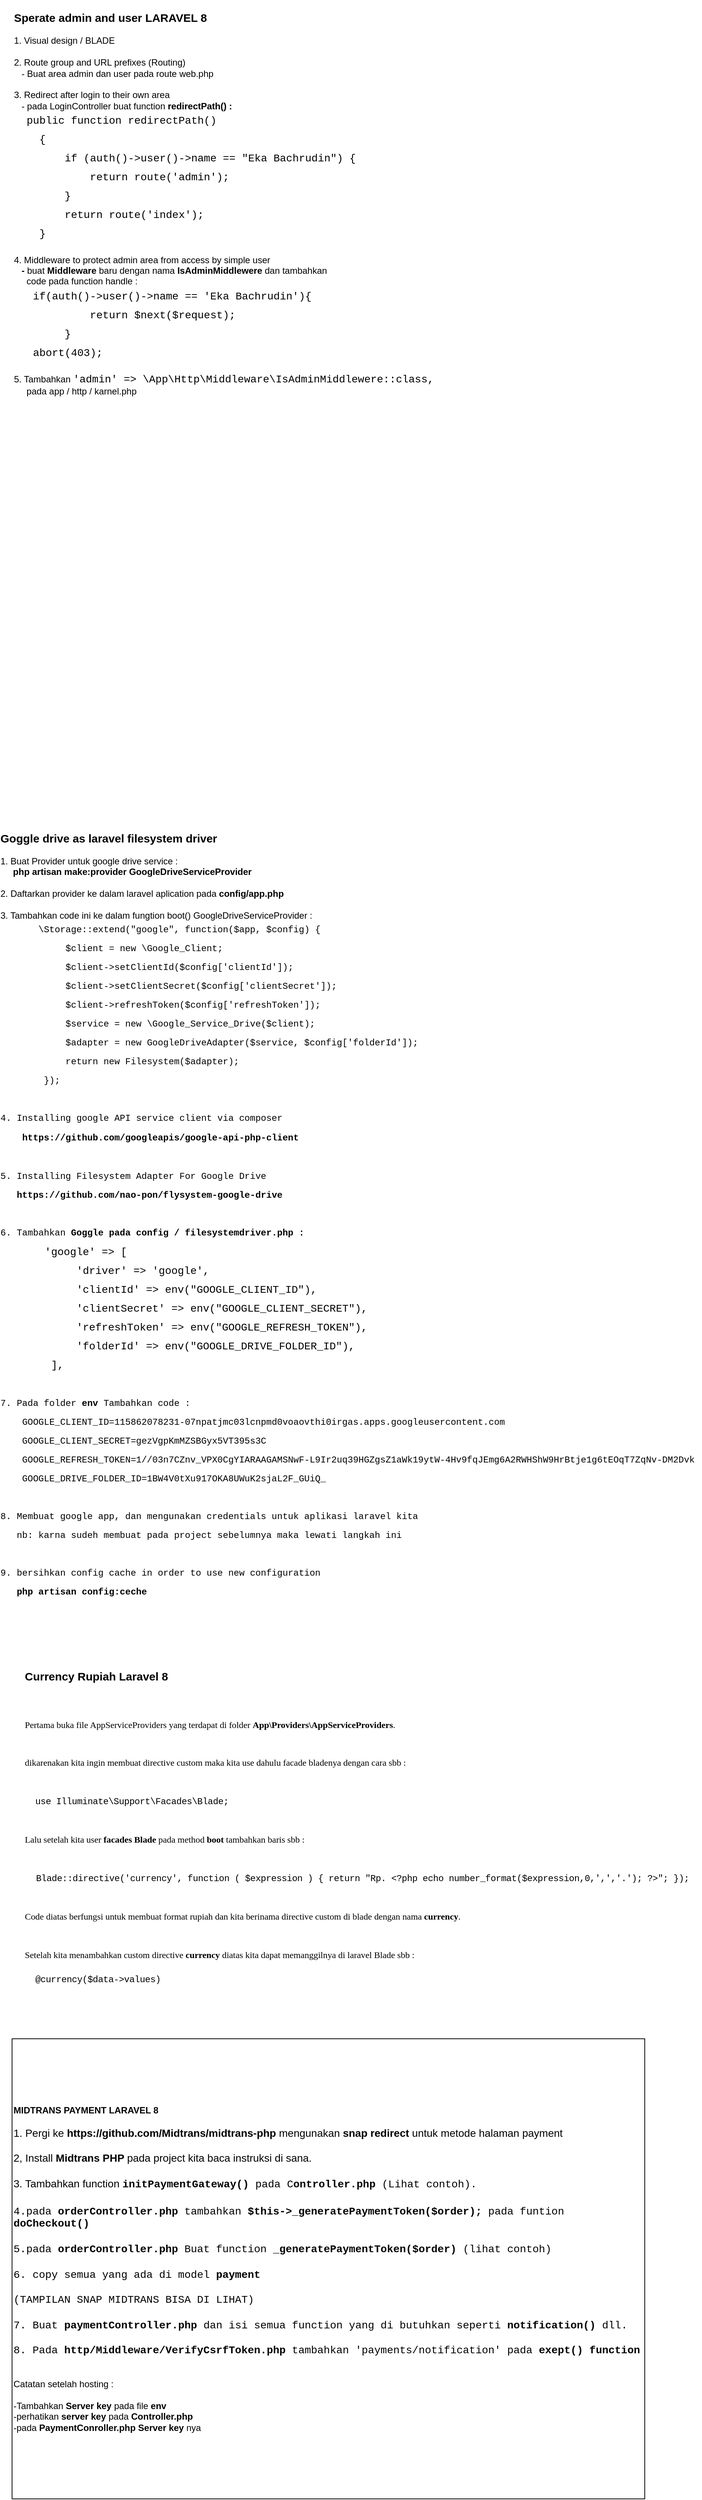 <mxfile version="14.4.3" type="device" pages="2"><diagram id="Lykjy9sl9Osb3eEBjFkk" name="Catatan"><mxGraphModel dx="1086" dy="-474" grid="1" gridSize="10" guides="1" tooltips="1" connect="1" arrows="1" fold="1" page="1" pageScale="1" pageWidth="850" pageHeight="1100" math="0" shadow="0"><root><mxCell id="uaWvoZvPPY_ieBpNA4rk-0"/><mxCell id="uaWvoZvPPY_ieBpNA4rk-1" parent="uaWvoZvPPY_ieBpNA4rk-0"/><mxCell id="uaWvoZvPPY_ieBpNA4rk-2" value="&lt;div style=&quot;text-align: left&quot;&gt;&lt;span&gt;&lt;br&gt;&lt;/span&gt;&lt;/div&gt;&lt;div style=&quot;text-align: left&quot;&gt;&lt;b style=&quot;text-align: center&quot;&gt;&lt;font style=&quot;font-size: 15px&quot;&gt;Sperate admin and user LARAVEL 8&lt;/font&gt;&lt;/b&gt;&lt;span&gt;&lt;br&gt;&lt;/span&gt;&lt;/div&gt;&lt;div style=&quot;text-align: left&quot;&gt;&lt;br&gt;&lt;/div&gt;&lt;div style=&quot;text-align: left&quot;&gt;&lt;span&gt;1. Visual design / BLADE&lt;/span&gt;&lt;/div&gt;&lt;div style=&quot;text-align: left&quot;&gt;&lt;span&gt;&lt;br&gt;&lt;/span&gt;&lt;/div&gt;&lt;div style=&quot;text-align: left&quot;&gt;&lt;span&gt;2. Route group and URL prefixes (Routing)&lt;/span&gt;&lt;/div&gt;&lt;div style=&quot;text-align: left&quot;&gt;&lt;span&gt;&amp;nbsp; &amp;nbsp;- Buat area admin dan user pada route web.php&lt;/span&gt;&lt;/div&gt;&lt;div style=&quot;text-align: left&quot;&gt;&lt;span&gt;&lt;br&gt;&lt;/span&gt;&lt;/div&gt;&lt;div style=&quot;text-align: left&quot;&gt;&lt;span&gt;3. Redirect after login to their own area&lt;/span&gt;&lt;/div&gt;&lt;div style=&quot;text-align: left&quot;&gt;&amp;nbsp; &amp;nbsp;- pada LoginController buat function &lt;b&gt;redirectPath() :&lt;/b&gt;&lt;/div&gt;&lt;div style=&quot;text-align: left&quot;&gt;&lt;div style=&quot;font-family: &amp;#34;consolas&amp;#34; , &amp;#34;courier new&amp;#34; , monospace ; font-size: 14px ; line-height: 25px&quot;&gt;&lt;div&gt;&lt;span&gt;&amp;nbsp; public&lt;/span&gt;&amp;nbsp;&lt;span&gt;function&lt;/span&gt;&amp;nbsp;&lt;span&gt;redirectPath&lt;/span&gt;()&lt;/div&gt;&lt;div&gt;&amp;nbsp;&amp;nbsp;&amp;nbsp;&amp;nbsp;{&lt;/div&gt;&lt;div&gt;&amp;nbsp;&amp;nbsp;&amp;nbsp;&amp;nbsp;&amp;nbsp;&amp;nbsp;&amp;nbsp;&amp;nbsp;&lt;span&gt;if&lt;/span&gt;&amp;nbsp;(&lt;span&gt;auth&lt;/span&gt;()-&amp;gt;&lt;span&gt;user&lt;/span&gt;()-&amp;gt;&lt;span&gt;name&lt;/span&gt;&amp;nbsp;&lt;span&gt;==&lt;/span&gt;&amp;nbsp;&lt;span&gt;&quot;Eka&amp;nbsp;Bachrudin&quot;&lt;/span&gt;)&amp;nbsp;{&lt;/div&gt;&lt;div&gt;&amp;nbsp;&amp;nbsp;&amp;nbsp;&amp;nbsp;&amp;nbsp;&amp;nbsp;&amp;nbsp;&amp;nbsp;&amp;nbsp;&amp;nbsp;&amp;nbsp;&amp;nbsp;&lt;span&gt;return&lt;/span&gt;&amp;nbsp;&lt;span&gt;route&lt;/span&gt;(&lt;span&gt;'admin'&lt;/span&gt;);&lt;/div&gt;&lt;div&gt;&amp;nbsp;&amp;nbsp;&amp;nbsp;&amp;nbsp;&amp;nbsp;&amp;nbsp;&amp;nbsp;&amp;nbsp;}&lt;/div&gt;&lt;div&gt;&amp;nbsp;&amp;nbsp;&amp;nbsp;&amp;nbsp;&amp;nbsp;&amp;nbsp;&amp;nbsp;&amp;nbsp;&lt;span&gt;return&lt;/span&gt;&amp;nbsp;&lt;span&gt;route&lt;/span&gt;(&lt;span&gt;'index'&lt;/span&gt;);&lt;/div&gt;&lt;div&gt;&amp;nbsp;&amp;nbsp;&amp;nbsp;&amp;nbsp;}&lt;/div&gt;&lt;/div&gt;&lt;/div&gt;&lt;div style=&quot;text-align: left&quot;&gt;&lt;span&gt;&amp;nbsp; &amp;nbsp; &amp;nbsp;&lt;/span&gt;&lt;/div&gt;&lt;div style=&quot;text-align: left&quot;&gt;&lt;span&gt;4. Middleware to protect admin area from access by simple user&lt;/span&gt;&lt;/div&gt;&lt;div style=&quot;text-align: left&quot;&gt;&lt;span&gt;&amp;nbsp; &amp;nbsp;&lt;/span&gt;&lt;b&gt;-&amp;nbsp;&lt;/b&gt;&lt;span&gt;buat&lt;/span&gt;&lt;span&gt;&amp;nbsp;&lt;/span&gt;&lt;b&gt;Middleware&amp;nbsp;&lt;/b&gt;&lt;span&gt;baru dengan nama&lt;/span&gt;&lt;span&gt;&amp;nbsp;&lt;/span&gt;&lt;b&gt;IsAdminMiddlewere&amp;nbsp;&lt;/b&gt;&lt;span&gt;dan tambahkan&amp;nbsp;&lt;/span&gt;&lt;/div&gt;&lt;div style=&quot;text-align: left&quot;&gt;&amp;nbsp; &amp;nbsp; &amp;nbsp;code pada function handle :&amp;nbsp;&lt;/div&gt;&lt;div style=&quot;text-align: left&quot;&gt;&lt;div style=&quot;font-family: &amp;#34;consolas&amp;#34; , &amp;#34;courier new&amp;#34; , monospace ; font-size: 14px ; line-height: 25px&quot;&gt;&lt;div&gt;&lt;span&gt;&amp;nbsp; &amp;nbsp;if&lt;/span&gt;(&lt;span&gt;auth&lt;/span&gt;()-&amp;gt;&lt;span&gt;user&lt;/span&gt;()-&amp;gt;&lt;span&gt;name&lt;/span&gt;&amp;nbsp;&lt;span&gt;==&lt;/span&gt;&amp;nbsp;&lt;span&gt;'Eka&amp;nbsp;Bachrudin'&lt;/span&gt;){&lt;/div&gt;&lt;div&gt;&amp;nbsp;&amp;nbsp;&amp;nbsp;&amp;nbsp;&amp;nbsp;&amp;nbsp;&amp;nbsp;&amp;nbsp;&amp;nbsp;&amp;nbsp;&amp;nbsp;&amp;nbsp;&lt;span&gt;return&lt;/span&gt;&amp;nbsp;$&lt;span&gt;next&lt;/span&gt;(&lt;span&gt;$request&lt;/span&gt;);&lt;/div&gt;&lt;div&gt;&amp;nbsp;&amp;nbsp;&amp;nbsp;&amp;nbsp;&amp;nbsp;&amp;nbsp;&amp;nbsp;&amp;nbsp;}&lt;/div&gt;&lt;div&gt;&amp;nbsp;&amp;nbsp;&amp;nbsp;&lt;span&gt;abort&lt;/span&gt;(&lt;span&gt;403&lt;/span&gt;);&lt;/div&gt;&lt;/div&gt;&lt;/div&gt;&lt;div style=&quot;text-align: left&quot;&gt;&lt;br&gt;&lt;/div&gt;&lt;div style=&quot;text-align: left&quot;&gt;5. Tambahkan&amp;nbsp;&lt;span style=&quot;font-family: &amp;#34;consolas&amp;#34; , &amp;#34;courier new&amp;#34; , monospace ; font-size: 14px ; text-align: center&quot;&gt;'admin'&lt;/span&gt;&lt;span style=&quot;font-family: &amp;#34;consolas&amp;#34; , &amp;#34;courier new&amp;#34; , monospace ; font-size: 14px ; text-align: center&quot;&gt;&amp;nbsp;=&amp;gt;&amp;nbsp;&lt;/span&gt;&lt;span style=&quot;font-family: &amp;#34;consolas&amp;#34; , &amp;#34;courier new&amp;#34; , monospace ; font-size: 14px ; text-align: center&quot;&gt;\App\Http\Middleware\IsAdminMiddlewere&lt;/span&gt;&lt;span style=&quot;font-family: &amp;#34;consolas&amp;#34; , &amp;#34;courier new&amp;#34; , monospace ; font-size: 14px ; text-align: center&quot;&gt;::&lt;/span&gt;&lt;span style=&quot;font-family: &amp;#34;consolas&amp;#34; , &amp;#34;courier new&amp;#34; , monospace ; font-size: 14px ; text-align: center&quot;&gt;class&lt;/span&gt;&lt;span style=&quot;font-family: &amp;#34;consolas&amp;#34; , &amp;#34;courier new&amp;#34; , monospace ; font-size: 14px ; text-align: center&quot;&gt;,&amp;nbsp;&lt;/span&gt;&lt;/div&gt;&lt;div style=&quot;text-align: left&quot;&gt;&lt;span&gt;&amp;nbsp; &amp;nbsp; &amp;nbsp;pada app / http / karnel.php&amp;nbsp;&lt;/span&gt;&lt;/div&gt;" style="text;html=1;align=center;verticalAlign=middle;resizable=0;points=[];autosize=1;" vertex="1" parent="uaWvoZvPPY_ieBpNA4rk-1"><mxGeometry x="20" y="1110" width="540" height="520" as="geometry"/></mxCell><mxCell id="uaWvoZvPPY_ieBpNA4rk-3" value="&lt;div style=&quot;text-align: left&quot;&gt;&lt;b&gt;&lt;font style=&quot;font-size: 15px&quot;&gt;Goggle drive as laravel filesystem driver&lt;/font&gt;&lt;/b&gt;&lt;/div&gt;&lt;br&gt;&lt;div style=&quot;text-align: left&quot;&gt;1. Buat Provider untuk google drive service :&amp;nbsp;&lt;/div&gt;&lt;div style=&quot;text-align: left&quot;&gt;&amp;nbsp; &amp;nbsp; &amp;nbsp;&lt;b&gt;php artisan make:provider GoogleDriveServiceProvider&lt;/b&gt;&lt;/div&gt;&lt;div style=&quot;text-align: left&quot;&gt;&lt;br&gt;&lt;/div&gt;&lt;div style=&quot;text-align: left&quot;&gt;2. Daftarkan provider ke dalam laravel aplication pada &lt;b&gt;config/app.php&lt;/b&gt;&lt;/div&gt;&lt;div style=&quot;text-align: left&quot;&gt;&lt;b&gt;&lt;br&gt;&lt;/b&gt;&lt;/div&gt;&lt;div style=&quot;text-align: left&quot;&gt;3. Tambahkan code ini ke dalam fungtion boot() GoogleDriveServiceProvider :&amp;nbsp;&lt;/div&gt;&lt;div style=&quot;text-align: left&quot;&gt;&lt;div style=&quot;line-height: 25px&quot;&gt;&lt;div style=&quot;font-family: &amp;#34;consolas&amp;#34; , &amp;#34;courier new&amp;#34; , monospace&quot;&gt;&lt;span&gt;&amp;nbsp; &amp;nbsp; &amp;nbsp; &amp;nbsp;\Storage&lt;/span&gt;::&lt;span&gt;extend&lt;/span&gt;(&lt;span&gt;&quot;google&quot;&lt;/span&gt;,&amp;nbsp;&lt;span&gt;function&lt;/span&gt;(&lt;span&gt;$app&lt;/span&gt;,&lt;span&gt;&amp;nbsp;$config&lt;/span&gt;)&amp;nbsp;{&lt;/div&gt;&lt;div style=&quot;font-family: &amp;#34;consolas&amp;#34; , &amp;#34;courier new&amp;#34; , monospace&quot;&gt;&amp;nbsp;&amp;nbsp;&amp;nbsp;&amp;nbsp;&amp;nbsp;&amp;nbsp;&amp;nbsp;&amp;nbsp;&amp;nbsp;&amp;nbsp;&amp;nbsp;&amp;nbsp;&lt;span&gt;$client&lt;/span&gt;&amp;nbsp;&lt;span&gt;=&lt;/span&gt;&amp;nbsp;&lt;span&gt;new&lt;/span&gt;&amp;nbsp;&lt;span&gt;\Google_Client&lt;/span&gt;;&lt;/div&gt;&lt;div style=&quot;font-family: &amp;#34;consolas&amp;#34; , &amp;#34;courier new&amp;#34; , monospace&quot;&gt;&amp;nbsp;&amp;nbsp;&amp;nbsp;&amp;nbsp;&amp;nbsp;&amp;nbsp;&amp;nbsp;&amp;nbsp;&amp;nbsp;&amp;nbsp;&amp;nbsp;&amp;nbsp;&lt;span&gt;$client&lt;/span&gt;-&amp;gt;&lt;span&gt;setClientId&lt;/span&gt;(&lt;span&gt;$config&lt;/span&gt;[&lt;span&gt;'clientId'&lt;/span&gt;]);&lt;/div&gt;&lt;div style=&quot;font-family: &amp;#34;consolas&amp;#34; , &amp;#34;courier new&amp;#34; , monospace&quot;&gt;&amp;nbsp;&amp;nbsp;&amp;nbsp;&amp;nbsp;&amp;nbsp;&amp;nbsp;&amp;nbsp;&amp;nbsp;&amp;nbsp;&amp;nbsp;&amp;nbsp;&amp;nbsp;&lt;span&gt;$client&lt;/span&gt;-&amp;gt;&lt;span&gt;setClientSecret&lt;/span&gt;(&lt;span&gt;$config&lt;/span&gt;[&lt;span&gt;'clientSecret'&lt;/span&gt;]);&lt;/div&gt;&lt;div style=&quot;font-family: &amp;#34;consolas&amp;#34; , &amp;#34;courier new&amp;#34; , monospace&quot;&gt;&amp;nbsp;&amp;nbsp;&amp;nbsp;&amp;nbsp;&amp;nbsp;&amp;nbsp;&amp;nbsp;&amp;nbsp;&amp;nbsp;&amp;nbsp;&amp;nbsp;&amp;nbsp;&lt;span&gt;$client&lt;/span&gt;-&amp;gt;&lt;span&gt;refreshToken&lt;/span&gt;(&lt;span&gt;$config&lt;/span&gt;[&lt;span&gt;'refreshToken'&lt;/span&gt;]);&lt;/div&gt;&lt;div style=&quot;font-family: &amp;#34;consolas&amp;#34; , &amp;#34;courier new&amp;#34; , monospace&quot;&gt;&amp;nbsp;&amp;nbsp;&amp;nbsp;&amp;nbsp;&amp;nbsp;&amp;nbsp;&amp;nbsp;&amp;nbsp;&amp;nbsp;&amp;nbsp;&amp;nbsp;&amp;nbsp;&lt;span&gt;$service&lt;/span&gt;&amp;nbsp;&lt;span&gt;=&lt;/span&gt;&amp;nbsp;&lt;span&gt;new&lt;/span&gt;&amp;nbsp;&lt;span&gt;\Google_Service_Drive&lt;/span&gt;(&lt;span&gt;$client&lt;/span&gt;);&lt;/div&gt;&lt;div style=&quot;font-family: &amp;#34;consolas&amp;#34; , &amp;#34;courier new&amp;#34; , monospace&quot;&gt;&amp;nbsp;&amp;nbsp;&amp;nbsp;&amp;nbsp;&amp;nbsp;&amp;nbsp;&amp;nbsp;&amp;nbsp;&amp;nbsp;&amp;nbsp;&amp;nbsp;&amp;nbsp;&lt;span&gt;$adapter&lt;/span&gt;&amp;nbsp;&lt;span&gt;=&lt;/span&gt;&amp;nbsp;&lt;span&gt;new&lt;/span&gt;&amp;nbsp;&lt;span&gt;GoogleDriveAdapter&lt;/span&gt;(&lt;span&gt;$service&lt;/span&gt;,&amp;nbsp;&lt;span&gt;$config&lt;/span&gt;[&lt;span&gt;'folderId'&lt;/span&gt;]);&lt;/div&gt;&lt;div style=&quot;font-family: &amp;#34;consolas&amp;#34; , &amp;#34;courier new&amp;#34; , monospace&quot;&gt;&amp;nbsp;&amp;nbsp;&amp;nbsp;&amp;nbsp;&amp;nbsp;&amp;nbsp;&amp;nbsp;&amp;nbsp;&amp;nbsp;&amp;nbsp;&amp;nbsp;&amp;nbsp;&lt;span&gt;return&lt;/span&gt;&amp;nbsp;&lt;span&gt;new&lt;/span&gt;&amp;nbsp;&lt;span&gt;Filesystem&lt;/span&gt;(&lt;span&gt;$adapter&lt;/span&gt;);&lt;/div&gt;&lt;div style=&quot;font-family: &amp;#34;consolas&amp;#34; , &amp;#34;courier new&amp;#34; , monospace&quot;&gt;&amp;nbsp;&amp;nbsp;&amp;nbsp;&amp;nbsp;&amp;nbsp;&amp;nbsp;&amp;nbsp;&amp;nbsp;});&lt;/div&gt;&lt;div style=&quot;font-family: &amp;#34;consolas&amp;#34; , &amp;#34;courier new&amp;#34; , monospace&quot;&gt;&lt;br&gt;&lt;/div&gt;&lt;div style=&quot;font-family: &amp;#34;consolas&amp;#34; , &amp;#34;courier new&amp;#34; , monospace&quot;&gt;4. Installing google API service client via composer&lt;/div&gt;&lt;div&gt;&lt;font face=&quot;consolas, courier new, monospace&quot;&gt;&amp;nbsp; &amp;nbsp;&amp;nbsp;&lt;/font&gt;&lt;span&gt;&lt;font face=&quot;consolas, courier new, monospace&quot;&gt;&lt;b&gt;https://github.com/googleapis/google-api-php-client&lt;/b&gt;&lt;/font&gt;&lt;/span&gt;&lt;/div&gt;&lt;div&gt;&lt;span&gt;&lt;font face=&quot;consolas, courier new, monospace&quot;&gt;&lt;b&gt;&lt;br&gt;&lt;/b&gt;&lt;/font&gt;&lt;/span&gt;&lt;/div&gt;&lt;div style=&quot;font-family: &amp;#34;consolas&amp;#34; , &amp;#34;courier new&amp;#34; , monospace&quot;&gt;5. Installing Filesystem Adapter For Google Drive&lt;/div&gt;&lt;div style=&quot;font-family: &amp;#34;consolas&amp;#34; , &amp;#34;courier new&amp;#34; , monospace&quot;&gt;&amp;nbsp; &amp;nbsp;&lt;b&gt;https://github.com/nao-pon/flysystem-google-drive&lt;/b&gt;&lt;/div&gt;&lt;div style=&quot;font-family: &amp;#34;consolas&amp;#34; , &amp;#34;courier new&amp;#34; , monospace&quot;&gt;&lt;b&gt;&lt;br&gt;&lt;/b&gt;&lt;/div&gt;&lt;div style=&quot;font-family: &amp;#34;consolas&amp;#34; , &amp;#34;courier new&amp;#34; , monospace&quot;&gt;6. Tambahkan &lt;b&gt;Goggle pada config / filesystemdriver.php :&amp;nbsp;&lt;/b&gt;&lt;/div&gt;&lt;div style=&quot;font-family: &amp;#34;consolas&amp;#34; , &amp;#34;courier new&amp;#34; , monospace ; font-size: 14px ; line-height: 25px&quot;&gt;&lt;div&gt;&lt;span&gt;&amp;nbsp; &amp;nbsp; &amp;nbsp; &amp;nbsp;'google'&lt;/span&gt;&amp;nbsp;=&amp;gt;&amp;nbsp;[&lt;/div&gt;&lt;div&gt;&amp;nbsp;&amp;nbsp;&amp;nbsp;&amp;nbsp;&amp;nbsp;&amp;nbsp;&amp;nbsp;&amp;nbsp;&amp;nbsp;&amp;nbsp;&amp;nbsp;&amp;nbsp;&lt;span&gt;'driver'&lt;/span&gt;&amp;nbsp;=&amp;gt;&amp;nbsp;&lt;span&gt;'google'&lt;/span&gt;,&lt;/div&gt;&lt;div&gt;&amp;nbsp;&amp;nbsp;&amp;nbsp;&amp;nbsp;&amp;nbsp;&amp;nbsp;&amp;nbsp;&amp;nbsp;&amp;nbsp;&amp;nbsp;&amp;nbsp;&amp;nbsp;&lt;span&gt;'clientId'&lt;/span&gt;&amp;nbsp;=&amp;gt;&amp;nbsp;&lt;span&gt;env&lt;/span&gt;(&lt;span&gt;&quot;GOOGLE_CLIENT_ID&quot;&lt;/span&gt;),&lt;/div&gt;&lt;div&gt;&amp;nbsp;&amp;nbsp;&amp;nbsp;&amp;nbsp;&amp;nbsp;&amp;nbsp;&amp;nbsp;&amp;nbsp;&amp;nbsp;&amp;nbsp;&amp;nbsp;&amp;nbsp;&lt;span&gt;'clientSecret'&lt;/span&gt;&amp;nbsp;=&amp;gt;&amp;nbsp;&lt;span&gt;env&lt;/span&gt;(&lt;span&gt;&quot;GOOGLE_CLIENT_SECRET&quot;&lt;/span&gt;),&lt;/div&gt;&lt;div&gt;&amp;nbsp;&amp;nbsp;&amp;nbsp;&amp;nbsp;&amp;nbsp;&amp;nbsp;&amp;nbsp;&amp;nbsp;&amp;nbsp;&amp;nbsp;&amp;nbsp;&amp;nbsp;&lt;span&gt;'refreshToken'&lt;/span&gt;&amp;nbsp;=&amp;gt;&amp;nbsp;&lt;span&gt;env&lt;/span&gt;(&lt;span&gt;&quot;GOOGLE_REFRESH_TOKEN&quot;&lt;/span&gt;),&lt;/div&gt;&lt;div&gt;&amp;nbsp;&amp;nbsp;&amp;nbsp;&amp;nbsp;&amp;nbsp;&amp;nbsp;&amp;nbsp;&amp;nbsp;&amp;nbsp;&amp;nbsp;&amp;nbsp;&amp;nbsp;&lt;span&gt;'folderId'&lt;/span&gt;&amp;nbsp;=&amp;gt;&amp;nbsp;&lt;span&gt;env&lt;/span&gt;(&lt;span&gt;&quot;GOOGLE_DRIVE_FOLDER_ID&quot;&lt;/span&gt;),&lt;/div&gt;&lt;/div&gt;&lt;div style=&quot;font-family: &amp;#34;consolas&amp;#34; , &amp;#34;courier new&amp;#34; , monospace&quot;&gt;&lt;span style=&quot;font-family: &amp;#34;consolas&amp;#34; , &amp;#34;courier new&amp;#34; , monospace ; font-size: 14px&quot;&gt;&amp;nbsp;&amp;nbsp;&amp;nbsp;&amp;nbsp;&amp;nbsp;&amp;nbsp;&amp;nbsp;&amp;nbsp;],&lt;/span&gt;&amp;nbsp;&lt;/div&gt;&lt;div style=&quot;font-family: &amp;#34;consolas&amp;#34; , &amp;#34;courier new&amp;#34; , monospace&quot;&gt;&lt;br&gt;&lt;/div&gt;&lt;div style=&quot;font-family: &amp;#34;consolas&amp;#34; , &amp;#34;courier new&amp;#34; , monospace&quot;&gt;7. Pada folder &lt;b&gt;env &lt;/b&gt;Tambahkan code :&amp;nbsp;&lt;/div&gt;&lt;div style=&quot;font-family: &amp;#34;consolas&amp;#34; , &amp;#34;courier new&amp;#34; , monospace&quot;&gt;&amp;nbsp; &amp;nbsp;&amp;nbsp;&lt;span&gt;GOOGLE_CLIENT_ID=115862078231-07npatjmc03lcnpmd0voaovthi0irgas.apps.googleusercontent.com&lt;/span&gt;&lt;/div&gt;&lt;div style=&quot;font-family: &amp;#34;consolas&amp;#34; , &amp;#34;courier new&amp;#34; , monospace&quot;&gt;&amp;nbsp; &amp;nbsp; GOOGLE_CLIENT_SECRET=gezVgpKmMZSBGyx5VT395s3C&lt;/div&gt;&lt;div style=&quot;font-family: &amp;#34;consolas&amp;#34; , &amp;#34;courier new&amp;#34; , monospace&quot;&gt;&amp;nbsp; &amp;nbsp; GOOGLE_REFRESH_TOKEN=1//03n7CZnv_VPX0CgYIARAAGAMSNwF-L9Ir2uq39HGZgsZ1aWk19ytW-4Hv9fqJEmg6A2RWHShW9HrBtje1g6tEOqT7ZqNv-DM2Dvk&lt;/div&gt;&lt;div style=&quot;font-family: &amp;#34;consolas&amp;#34; , &amp;#34;courier new&amp;#34; , monospace&quot;&gt;&amp;nbsp; &amp;nbsp; GOOGLE_DRIVE_FOLDER_ID=1BW4V0tXu917OKA8UWuK2sjaL2F_GUiQ_&lt;/div&gt;&lt;div style=&quot;font-family: &amp;#34;consolas&amp;#34; , &amp;#34;courier new&amp;#34; , monospace&quot;&gt;&lt;br&gt;&lt;/div&gt;&lt;div style=&quot;font-family: &amp;#34;consolas&amp;#34; , &amp;#34;courier new&amp;#34; , monospace&quot;&gt;8. Membuat google app, dan mengunakan credentials untuk aplikasi laravel kita&lt;/div&gt;&lt;div style=&quot;font-family: &amp;#34;consolas&amp;#34; , &amp;#34;courier new&amp;#34; , monospace&quot;&gt;&amp;nbsp; &amp;nbsp;nb: karna sudeh membuat pada project sebelumnya maka lewati langkah ini&lt;/div&gt;&lt;div style=&quot;font-family: &amp;#34;consolas&amp;#34; , &amp;#34;courier new&amp;#34; , monospace&quot;&gt;&lt;br&gt;&lt;/div&gt;&lt;div style=&quot;font-family: &amp;#34;consolas&amp;#34; , &amp;#34;courier new&amp;#34; , monospace&quot;&gt;9. bersihkan config cache in order to use new configuration&lt;/div&gt;&lt;div style=&quot;font-family: &amp;#34;consolas&amp;#34; , &amp;#34;courier new&amp;#34; , monospace&quot;&gt;&amp;nbsp; &amp;nbsp;&lt;b&gt;php artisan config:ceche&lt;/b&gt;&lt;/div&gt;&lt;/div&gt;&lt;/div&gt;" style="text;html=1;align=center;verticalAlign=middle;resizable=0;points=[];autosize=1;" vertex="1" parent="uaWvoZvPPY_ieBpNA4rk-1"><mxGeometry x="20" y="2210" width="860" height="1020" as="geometry"/></mxCell><mxCell id="uaWvoZvPPY_ieBpNA4rk-4" value="&lt;font style=&quot;font-size: 12px&quot;&gt;&lt;b style=&quot;font-size: 15px&quot;&gt;Currency Rupiah Laravel 8&lt;/b&gt;&lt;br&gt;&lt;br&gt;&lt;p id=&quot;fac9&quot; class=&quot;hz ia fp ib b ic id ie if ig ih ii ij ik il im in io ip iq ir is it iu iv iw dh gl&quot; style=&quot;box-sizing: inherit ; margin: 2em 0px -0.46em ; word-break: break-word ; line-height: 32px ; letter-spacing: -0.003em ; font-family: &amp;#34;charter&amp;#34; , &amp;#34;georgia&amp;#34; , &amp;#34;cambria&amp;#34; , &amp;#34;times new roman&amp;#34; , &amp;#34;times&amp;#34; , serif&quot;&gt;Pertama buka file AppServiceProviders yang terdapat di folder&amp;nbsp;&lt;span class=&quot;ib cu&quot; style=&quot;box-sizing: inherit ; font-weight: 700&quot;&gt;App\Providers\AppServiceProviders&lt;/span&gt;.&lt;/p&gt;&lt;p id=&quot;07ab&quot; class=&quot;hz ia fp ib b ic id ie if ig ih ii ij ik il im in io ip iq ir is it iu iv iw dh gl&quot; style=&quot;box-sizing: inherit ; margin: 2em 0px -0.46em ; word-break: break-word ; line-height: 32px ; letter-spacing: -0.003em ; font-family: &amp;#34;charter&amp;#34; , &amp;#34;georgia&amp;#34; , &amp;#34;cambria&amp;#34; , &amp;#34;times new roman&amp;#34; , &amp;#34;times&amp;#34; , serif&quot;&gt;dikarenakan kita ingin membuat directive custom maka kita use dahulu facade bladenya dengan cara sbb :&lt;/p&gt;&lt;p id=&quot;07ab&quot; class=&quot;hz ia fp ib b ic id ie if ig ih ii ij ik il im in io ip iq ir is it iu iv iw dh gl&quot; style=&quot;box-sizing: inherit ; margin: 2em 0px -0.46em ; word-break: break-word ; line-height: 32px ; letter-spacing: -0.003em ; font-family: &amp;#34;charter&amp;#34; , &amp;#34;georgia&amp;#34; , &amp;#34;cambria&amp;#34; , &amp;#34;times new roman&amp;#34; , &amp;#34;times&amp;#34; , serif&quot;&gt;&lt;span style=&quot;font-family: &amp;#34;menlo&amp;#34; , &amp;#34;monaco&amp;#34; , &amp;#34;courier new&amp;#34; , &amp;#34;courier&amp;#34; , monospace ; letter-spacing: -0.022em&quot;&gt;&amp;nbsp; use Illuminate\Support\Facades\Blade;&lt;/span&gt;&lt;/p&gt;&lt;p id=&quot;ea19&quot; class=&quot;hz ia fp ib b ic id ie if ig ih ii ij ik il im in io ip iq ir is it iu iv iw dh gl&quot; style=&quot;box-sizing: inherit ; margin: 2em 0px -0.46em ; word-break: break-word ; line-height: 32px ; letter-spacing: -0.003em ; font-family: &amp;#34;charter&amp;#34; , &amp;#34;georgia&amp;#34; , &amp;#34;cambria&amp;#34; , &amp;#34;times new roman&amp;#34; , &amp;#34;times&amp;#34; , serif&quot;&gt;Lalu setelah kita user&amp;nbsp;&lt;span class=&quot;ib cu&quot; style=&quot;box-sizing: inherit ; font-weight: 700&quot;&gt;facades Blade&lt;/span&gt;&amp;nbsp;pada method&amp;nbsp;&lt;span class=&quot;ib cu&quot; style=&quot;box-sizing: inherit ; font-weight: 700&quot;&gt;boot&amp;nbsp;&lt;/span&gt;tambahkan baris sbb :&lt;/p&gt;&lt;p id=&quot;ea19&quot; class=&quot;hz ia fp ib b ic id ie if ig ih ii ij ik il im in io ip iq ir is it iu iv iw dh gl&quot; style=&quot;box-sizing: inherit ; margin: 2em 0px -0.46em ; word-break: break-word ; line-height: 32px&quot;&gt;&lt;span style=&quot;letter-spacing: -0.036px&quot;&gt;&lt;font face=&quot;charter, georgia, cambria, times new roman, times, serif&quot;&gt;&amp;nbsp; &amp;nbsp; &amp;nbsp;&lt;/font&gt;&lt;/span&gt;&lt;span style=&quot;font-family: &amp;#34;menlo&amp;#34; , &amp;#34;monaco&amp;#34; , &amp;#34;courier new&amp;#34; , &amp;#34;courier&amp;#34; , monospace ; letter-spacing: -0.022em&quot;&gt;Blade::directive('currency', function ( $expression ) { return &quot;Rp. &amp;lt;?php echo number_format($expression,0,',','.'); ?&amp;gt;&quot;; });&lt;/span&gt;&lt;/p&gt;&lt;p id=&quot;783e&quot; class=&quot;hz ia fp ib b ic id ie if ig ih ii ij ik il im in io ip iq ir is it iu iv iw dh gl&quot; style=&quot;box-sizing: inherit ; margin: 2em 0px -0.46em ; word-break: break-word ; line-height: 32px ; letter-spacing: -0.003em ; font-family: &amp;#34;charter&amp;#34; , &amp;#34;georgia&amp;#34; , &amp;#34;cambria&amp;#34; , &amp;#34;times new roman&amp;#34; , &amp;#34;times&amp;#34; , serif&quot;&gt;Code diatas berfungsi untuk membuat format rupiah dan kita berinama directive custom di blade dengan nama&amp;nbsp;&lt;span class=&quot;ib cu&quot; style=&quot;box-sizing: inherit ; font-weight: 700&quot;&gt;currency&lt;/span&gt;.&lt;/p&gt;&lt;p id=&quot;2032&quot; class=&quot;hz ia fp ib b ic id ie if ig ih ii ij ik il im in io ip iq ir is it iu iv iw dh gl&quot; style=&quot;box-sizing: inherit ; margin: 2em 0px -0.46em ; word-break: break-word ; line-height: 32px ; letter-spacing: -0.003em ; font-family: &amp;#34;charter&amp;#34; , &amp;#34;georgia&amp;#34; , &amp;#34;cambria&amp;#34; , &amp;#34;times new roman&amp;#34; , &amp;#34;times&amp;#34; , serif&quot;&gt;Setelah kita menambahkan custom directive&amp;nbsp;&lt;span class=&quot;ib cu&quot; style=&quot;box-sizing: inherit ; font-weight: 700&quot;&gt;currency&lt;/span&gt;&amp;nbsp;diatas kita dapat memanggilnya di laravel Blade sbb :&lt;/p&gt;&lt;span style=&quot;font-family: &amp;#34;menlo&amp;#34; , &amp;#34;monaco&amp;#34; , &amp;#34;courier new&amp;#34; , &amp;#34;courier&amp;#34; , monospace ; letter-spacing: -0.022em&quot;&gt;&lt;br&gt;&amp;nbsp; @currency($data-&amp;gt;values)&lt;/span&gt;&lt;b&gt;&amp;nbsp;&lt;/b&gt;&lt;br&gt;&lt;/font&gt;" style="text;html=1;align=left;verticalAlign=middle;resizable=0;points=[];autosize=1;" vertex="1" parent="uaWvoZvPPY_ieBpNA4rk-1"><mxGeometry x="20" y="3320" width="900" height="420" as="geometry"/></mxCell><mxCell id="uaWvoZvPPY_ieBpNA4rk-5" value="&lt;b&gt;MIDTRANS PAYMENT LARAVEL 8&lt;br&gt;&lt;br&gt;&lt;/b&gt;&lt;font style=&quot;font-size: 14px&quot;&gt;1. Pergi ke&amp;nbsp;&lt;b&gt;https://github.com/Midtrans/midtrans-php &lt;/b&gt;mengunakan &lt;b&gt;snap redirect&lt;/b&gt; untuk metode halaman payment&lt;br&gt;&lt;br&gt;2, Install &lt;b&gt;Midtrans PHP &lt;/b&gt;pada project kita baca instruksi di sana.&lt;br&gt;&lt;br&gt;3. Tambahkan function&amp;nbsp;&lt;span style=&quot;font-weight: bold ; font-family: &amp;#34;consolas&amp;#34; , &amp;#34;courier new&amp;#34; , monospace&quot;&gt;initPaymentGateway&lt;/span&gt;&lt;span style=&quot;font-family: &amp;#34;consolas&amp;#34; , &amp;#34;courier new&amp;#34; , monospace&quot;&gt;&lt;b&gt;() &lt;/b&gt;pada C&lt;b&gt;ontroller.php&lt;/b&gt; (Lihat contoh).&lt;br&gt;&lt;br&gt;4.pada &lt;b&gt;orderController.php&amp;nbsp;&lt;/b&gt;tambahkan&amp;nbsp;&lt;/span&gt;&lt;/font&gt;&lt;span style=&quot;font-weight: bold ; font-family: &amp;#34;consolas&amp;#34; , &amp;#34;courier new&amp;#34; , monospace ; font-size: 14px&quot;&gt;$this&lt;/span&gt;&lt;span style=&quot;font-weight: bold ; font-family: &amp;#34;consolas&amp;#34; , &amp;#34;courier new&amp;#34; , monospace ; font-size: 14px&quot;&gt;-&amp;gt;&lt;/span&gt;&lt;span style=&quot;font-weight: bold ; font-family: &amp;#34;consolas&amp;#34; , &amp;#34;courier new&amp;#34; , monospace ; font-size: 14px&quot;&gt;_generatePaymentToken&lt;/span&gt;&lt;span style=&quot;font-weight: bold ; font-family: &amp;#34;consolas&amp;#34; , &amp;#34;courier new&amp;#34; , monospace ; font-size: 14px&quot;&gt;(&lt;/span&gt;&lt;span style=&quot;font-weight: bold ; font-family: &amp;#34;consolas&amp;#34; , &amp;#34;courier new&amp;#34; , monospace ; font-size: 14px&quot;&gt;$order&lt;/span&gt;&lt;span style=&quot;font-family: &amp;#34;consolas&amp;#34; , &amp;#34;courier new&amp;#34; , monospace ; font-size: 14px&quot;&gt;&lt;b&gt;); &lt;/b&gt;pada funtion &lt;b&gt;doCheckout()&lt;br&gt;&lt;/b&gt;&lt;br&gt;5.&lt;/span&gt;&lt;span style=&quot;font-family: &amp;#34;consolas&amp;#34; , &amp;#34;courier new&amp;#34; , monospace ; font-size: 14px&quot;&gt;pada&amp;nbsp;&lt;/span&gt;&lt;b style=&quot;font-family: &amp;#34;consolas&amp;#34; , &amp;#34;courier new&amp;#34; , monospace ; font-size: 14px&quot;&gt;orderController.php&amp;nbsp;&lt;/b&gt;&lt;span style=&quot;font-family: &amp;#34;consolas&amp;#34; , &amp;#34;courier new&amp;#34; , monospace ; font-size: 14px&quot;&gt;Buat function&amp;nbsp;&lt;/span&gt;&lt;span style=&quot;font-weight: bold ; font-family: &amp;#34;consolas&amp;#34; , &amp;#34;courier new&amp;#34; , monospace ; font-size: 14px&quot;&gt;_generatePaymentToken&lt;/span&gt;&lt;span style=&quot;font-weight: bold ; font-family: &amp;#34;consolas&amp;#34; , &amp;#34;courier new&amp;#34; , monospace ; font-size: 14px&quot;&gt;(&lt;/span&gt;&lt;span style=&quot;font-weight: bold ; font-family: &amp;#34;consolas&amp;#34; , &amp;#34;courier new&amp;#34; , monospace ; font-size: 14px&quot;&gt;$order&lt;/span&gt;&lt;span style=&quot;font-family: &amp;#34;consolas&amp;#34; , &amp;#34;courier new&amp;#34; , monospace ; font-size: 14px&quot;&gt;&lt;b&gt;) &lt;/b&gt;(lihat contoh)&lt;br&gt;&lt;br&gt;6. copy semua yang ada di model &lt;b&gt;payment&lt;/b&gt;&lt;br&gt;&lt;br&gt;(TAMPILAN SNAP MIDTRANS BISA DI LIHAT)&lt;br&gt;&lt;br&gt;7. Buat &lt;b&gt;paymentController.php &lt;/b&gt;dan isi semua function yang di butuhkan seperti &lt;b&gt;notification() &lt;/b&gt;dll.&lt;br&gt;&lt;br&gt;8. Pada &lt;b&gt;http/Middleware/VerifyCsrfToken.php &lt;/b&gt;tambahkan&amp;nbsp;&lt;/span&gt;&lt;span style=&quot;font-family: &amp;#34;consolas&amp;#34; , &amp;#34;courier new&amp;#34; , monospace ; font-size: 14px&quot;&gt;'payments/notification' pada&lt;/span&gt;&lt;span style=&quot;font-family: &amp;#34;consolas&amp;#34; , &amp;#34;courier new&amp;#34; , monospace ; font-size: 14px&quot;&gt;&amp;nbsp;&lt;b&gt;exept() function&lt;br&gt;&lt;/b&gt;&lt;/span&gt;&lt;br&gt;&lt;br&gt;Catatan setelah hosting :&amp;nbsp;&lt;br&gt;&lt;br&gt;-Tambahkan &lt;b&gt;Server key &lt;/b&gt;pada file &lt;b&gt;env&lt;/b&gt;&lt;br&gt;-perhatikan &lt;b&gt;server key&lt;/b&gt; pada &lt;b&gt;Controller.php&amp;nbsp;&lt;br&gt;&lt;/b&gt;-pada &lt;b&gt;PaymentConroller.php Server key&lt;/b&gt; nya&lt;br&gt;&lt;div style=&quot;text-align: justify&quot;&gt;&lt;/div&gt;" style="rounded=0;whiteSpace=wrap;html=1;align=left;" vertex="1" parent="uaWvoZvPPY_ieBpNA4rk-1"><mxGeometry x="5" y="3810" width="840" height="610" as="geometry"/></mxCell></root></mxGraphModel></diagram><diagram id="pMrqAbmKfD0e3lg7OWZH" name="ERD"><mxGraphModel dx="1086" dy="626" grid="1" gridSize="10" guides="1" tooltips="1" connect="1" arrows="1" fold="1" page="1" pageScale="1" pageWidth="850" pageHeight="1100" math="0" shadow="0"><root><mxCell id="0"/><mxCell id="1" parent="0"/><mxCell id="U7gNwMGhms-Wavlm6u0l-14" value="" style="shape=partialRectangle;collapsible=0;dropTarget=0;pointerEvents=0;fillColor=none;top=0;left=0;bottom=0;right=0;points=[[0,0.5],[1,0.5]];portConstraint=eastwest;" parent="1" vertex="1"><mxGeometry x="40" y="140" width="180" height="30" as="geometry"/></mxCell><mxCell id="U7gNwMGhms-Wavlm6u0l-15" value="" style="shape=partialRectangle;connectable=0;fillColor=none;top=0;left=0;bottom=0;right=0;editable=1;overflow=hidden;" parent="U7gNwMGhms-Wavlm6u0l-14" vertex="1"><mxGeometry width="30" height="30" as="geometry"/></mxCell><mxCell id="-m62b4Ylo0RfUMTYj5Cv-22" value="user" style="shape=table;startSize=30;container=1;collapsible=1;childLayout=tableLayout;fixedRows=1;rowLines=0;fontStyle=1;align=center;resizeLast=1;" parent="1" vertex="1"><mxGeometry x="40" y="30" width="180" height="220" as="geometry"/></mxCell><mxCell id="-m62b4Ylo0RfUMTYj5Cv-23" value="" style="shape=partialRectangle;collapsible=0;dropTarget=0;pointerEvents=0;fillColor=none;top=0;left=0;bottom=1;right=0;points=[[0,0.5],[1,0.5]];portConstraint=eastwest;" parent="-m62b4Ylo0RfUMTYj5Cv-22" vertex="1"><mxGeometry y="30" width="180" height="30" as="geometry"/></mxCell><mxCell id="-m62b4Ylo0RfUMTYj5Cv-24" value="PK" style="shape=partialRectangle;connectable=0;fillColor=none;top=0;left=0;bottom=0;right=0;fontStyle=1;overflow=hidden;" parent="-m62b4Ylo0RfUMTYj5Cv-23" vertex="1"><mxGeometry width="30" height="30" as="geometry"/></mxCell><mxCell id="-m62b4Ylo0RfUMTYj5Cv-25" value="id" style="shape=partialRectangle;connectable=0;fillColor=none;top=0;left=0;bottom=0;right=0;align=left;spacingLeft=6;fontStyle=5;overflow=hidden;" parent="-m62b4Ylo0RfUMTYj5Cv-23" vertex="1"><mxGeometry x="30" width="150" height="30" as="geometry"/></mxCell><mxCell id="-m62b4Ylo0RfUMTYj5Cv-26" value="" style="shape=partialRectangle;collapsible=0;dropTarget=0;pointerEvents=0;fillColor=none;top=0;left=0;bottom=0;right=0;points=[[0,0.5],[1,0.5]];portConstraint=eastwest;" parent="-m62b4Ylo0RfUMTYj5Cv-22" vertex="1"><mxGeometry y="60" width="180" height="30" as="geometry"/></mxCell><mxCell id="-m62b4Ylo0RfUMTYj5Cv-27" value="" style="shape=partialRectangle;connectable=0;fillColor=none;top=0;left=0;bottom=0;right=0;editable=1;overflow=hidden;" parent="-m62b4Ylo0RfUMTYj5Cv-26" vertex="1"><mxGeometry width="30" height="30" as="geometry"/></mxCell><mxCell id="-m62b4Ylo0RfUMTYj5Cv-28" value="name" style="shape=partialRectangle;connectable=0;fillColor=none;top=0;left=0;bottom=0;right=0;align=left;spacingLeft=6;overflow=hidden;" parent="-m62b4Ylo0RfUMTYj5Cv-26" vertex="1"><mxGeometry x="30" width="150" height="30" as="geometry"/></mxCell><mxCell id="-m62b4Ylo0RfUMTYj5Cv-29" value="" style="shape=partialRectangle;collapsible=0;dropTarget=0;pointerEvents=0;fillColor=none;top=0;left=0;bottom=0;right=0;points=[[0,0.5],[1,0.5]];portConstraint=eastwest;" parent="-m62b4Ylo0RfUMTYj5Cv-22" vertex="1"><mxGeometry y="90" width="180" height="30" as="geometry"/></mxCell><mxCell id="-m62b4Ylo0RfUMTYj5Cv-30" value="" style="shape=partialRectangle;connectable=0;fillColor=none;top=0;left=0;bottom=0;right=0;editable=1;overflow=hidden;" parent="-m62b4Ylo0RfUMTYj5Cv-29" vertex="1"><mxGeometry width="30" height="30" as="geometry"/></mxCell><mxCell id="-m62b4Ylo0RfUMTYj5Cv-31" value="email" style="shape=partialRectangle;connectable=0;fillColor=none;top=0;left=0;bottom=0;right=0;align=left;spacingLeft=6;overflow=hidden;" parent="-m62b4Ylo0RfUMTYj5Cv-29" vertex="1"><mxGeometry x="30" width="150" height="30" as="geometry"/></mxCell><mxCell id="-m62b4Ylo0RfUMTYj5Cv-32" value="" style="shape=partialRectangle;collapsible=0;dropTarget=0;pointerEvents=0;fillColor=none;top=0;left=0;bottom=0;right=0;points=[[0,0.5],[1,0.5]];portConstraint=eastwest;" parent="-m62b4Ylo0RfUMTYj5Cv-22" vertex="1"><mxGeometry y="120" width="180" height="30" as="geometry"/></mxCell><mxCell id="-m62b4Ylo0RfUMTYj5Cv-33" value="" style="shape=partialRectangle;connectable=0;fillColor=none;top=0;left=0;bottom=0;right=0;editable=1;overflow=hidden;" parent="-m62b4Ylo0RfUMTYj5Cv-32" vertex="1"><mxGeometry width="30" height="30" as="geometry"/></mxCell><mxCell id="-m62b4Ylo0RfUMTYj5Cv-34" value="password" style="shape=partialRectangle;connectable=0;fillColor=none;top=0;left=0;bottom=0;right=0;align=left;spacingLeft=6;overflow=hidden;" parent="-m62b4Ylo0RfUMTYj5Cv-32" vertex="1"><mxGeometry x="30" width="150" height="30" as="geometry"/></mxCell><mxCell id="-m62b4Ylo0RfUMTYj5Cv-38" style="shape=partialRectangle;collapsible=0;dropTarget=0;pointerEvents=0;fillColor=none;top=0;left=0;bottom=0;right=0;points=[[0,0.5],[1,0.5]];portConstraint=eastwest;" parent="-m62b4Ylo0RfUMTYj5Cv-22" vertex="1"><mxGeometry y="150" width="180" height="30" as="geometry"/></mxCell><mxCell id="-m62b4Ylo0RfUMTYj5Cv-39" style="shape=partialRectangle;connectable=0;fillColor=none;top=0;left=0;bottom=0;right=0;editable=1;overflow=hidden;" parent="-m62b4Ylo0RfUMTYj5Cv-38" vertex="1"><mxGeometry width="30" height="30" as="geometry"/></mxCell><mxCell id="-m62b4Ylo0RfUMTYj5Cv-40" value="nim" style="shape=partialRectangle;connectable=0;fillColor=none;top=0;left=0;bottom=0;right=0;align=left;spacingLeft=6;overflow=hidden;" parent="-m62b4Ylo0RfUMTYj5Cv-38" vertex="1"><mxGeometry x="30" width="150" height="30" as="geometry"/></mxCell><mxCell id="-m62b4Ylo0RfUMTYj5Cv-41" style="shape=partialRectangle;collapsible=0;dropTarget=0;pointerEvents=0;fillColor=none;top=0;left=0;bottom=0;right=0;points=[[0,0.5],[1,0.5]];portConstraint=eastwest;" parent="-m62b4Ylo0RfUMTYj5Cv-22" vertex="1"><mxGeometry y="180" width="180" height="30" as="geometry"/></mxCell><mxCell id="-m62b4Ylo0RfUMTYj5Cv-42" style="shape=partialRectangle;connectable=0;fillColor=none;top=0;left=0;bottom=0;right=0;editable=1;overflow=hidden;" parent="-m62b4Ylo0RfUMTYj5Cv-41" vertex="1"><mxGeometry width="30" height="30" as="geometry"/></mxCell><mxCell id="-m62b4Ylo0RfUMTYj5Cv-43" value="kelas" style="shape=partialRectangle;connectable=0;fillColor=none;top=0;left=0;bottom=0;right=0;align=left;spacingLeft=6;overflow=hidden;" parent="-m62b4Ylo0RfUMTYj5Cv-41" vertex="1"><mxGeometry x="30" width="150" height="30" as="geometry"/></mxCell><mxCell id="-m62b4Ylo0RfUMTYj5Cv-35" value="" style="shape=partialRectangle;collapsible=0;dropTarget=0;pointerEvents=0;fillColor=none;top=0;left=0;bottom=0;right=0;points=[[0,0.5],[1,0.5]];portConstraint=eastwest;shadow=0;" parent="1" vertex="1"><mxGeometry x="320" y="400" width="180" height="30" as="geometry"/></mxCell><mxCell id="-m62b4Ylo0RfUMTYj5Cv-36" value="" style="shape=partialRectangle;connectable=0;fillColor=none;top=0;left=0;bottom=0;right=0;editable=1;overflow=hidden;" parent="-m62b4Ylo0RfUMTYj5Cv-35" vertex="1"><mxGeometry width="30" height="30" as="geometry"/></mxCell><mxCell id="-m62b4Ylo0RfUMTYj5Cv-44" value="post" style="shape=table;startSize=30;container=1;collapsible=1;childLayout=tableLayout;fixedRows=1;rowLines=0;fontStyle=1;align=center;resizeLast=1;shadow=0;" parent="1" vertex="1"><mxGeometry x="335" y="30" width="180" height="190" as="geometry"/></mxCell><mxCell id="-m62b4Ylo0RfUMTYj5Cv-45" value="" style="shape=partialRectangle;collapsible=0;dropTarget=0;pointerEvents=0;fillColor=none;top=0;left=0;bottom=1;right=0;points=[[0,0.5],[1,0.5]];portConstraint=eastwest;" parent="-m62b4Ylo0RfUMTYj5Cv-44" vertex="1"><mxGeometry y="30" width="180" height="30" as="geometry"/></mxCell><mxCell id="-m62b4Ylo0RfUMTYj5Cv-46" value="PK" style="shape=partialRectangle;connectable=0;fillColor=none;top=0;left=0;bottom=0;right=0;fontStyle=1;overflow=hidden;" parent="-m62b4Ylo0RfUMTYj5Cv-45" vertex="1"><mxGeometry width="30" height="30" as="geometry"/></mxCell><mxCell id="-m62b4Ylo0RfUMTYj5Cv-47" value="id" style="shape=partialRectangle;connectable=0;fillColor=none;top=0;left=0;bottom=0;right=0;align=left;spacingLeft=6;fontStyle=5;overflow=hidden;" parent="-m62b4Ylo0RfUMTYj5Cv-45" vertex="1"><mxGeometry x="30" width="150" height="30" as="geometry"/></mxCell><mxCell id="-m62b4Ylo0RfUMTYj5Cv-48" value="" style="shape=partialRectangle;collapsible=0;dropTarget=0;pointerEvents=0;fillColor=none;top=0;left=0;bottom=0;right=0;points=[[0,0.5],[1,0.5]];portConstraint=eastwest;" parent="-m62b4Ylo0RfUMTYj5Cv-44" vertex="1"><mxGeometry y="60" width="180" height="30" as="geometry"/></mxCell><mxCell id="-m62b4Ylo0RfUMTYj5Cv-49" value="" style="shape=partialRectangle;connectable=0;fillColor=none;top=0;left=0;bottom=0;right=0;editable=1;overflow=hidden;" parent="-m62b4Ylo0RfUMTYj5Cv-48" vertex="1"><mxGeometry width="30" height="30" as="geometry"/></mxCell><mxCell id="-m62b4Ylo0RfUMTYj5Cv-50" value="user_id" style="shape=partialRectangle;connectable=0;fillColor=none;top=0;left=0;bottom=0;right=0;align=left;spacingLeft=6;overflow=hidden;" parent="-m62b4Ylo0RfUMTYj5Cv-48" vertex="1"><mxGeometry x="30" width="150" height="30" as="geometry"/></mxCell><mxCell id="-m62b4Ylo0RfUMTYj5Cv-51" value="" style="shape=partialRectangle;collapsible=0;dropTarget=0;pointerEvents=0;fillColor=none;top=0;left=0;bottom=0;right=0;points=[[0,0.5],[1,0.5]];portConstraint=eastwest;" parent="-m62b4Ylo0RfUMTYj5Cv-44" vertex="1"><mxGeometry y="90" width="180" height="30" as="geometry"/></mxCell><mxCell id="-m62b4Ylo0RfUMTYj5Cv-52" value="" style="shape=partialRectangle;connectable=0;fillColor=none;top=0;left=0;bottom=0;right=0;editable=1;overflow=hidden;" parent="-m62b4Ylo0RfUMTYj5Cv-51" vertex="1"><mxGeometry width="30" height="30" as="geometry"/></mxCell><mxCell id="-m62b4Ylo0RfUMTYj5Cv-53" value="title" style="shape=partialRectangle;connectable=0;fillColor=none;top=0;left=0;bottom=0;right=0;align=left;spacingLeft=6;overflow=hidden;" parent="-m62b4Ylo0RfUMTYj5Cv-51" vertex="1"><mxGeometry x="30" width="150" height="30" as="geometry"/></mxCell><mxCell id="-m62b4Ylo0RfUMTYj5Cv-54" value="" style="shape=partialRectangle;collapsible=0;dropTarget=0;pointerEvents=0;fillColor=none;top=0;left=0;bottom=0;right=0;points=[[0,0.5],[1,0.5]];portConstraint=eastwest;" parent="-m62b4Ylo0RfUMTYj5Cv-44" vertex="1"><mxGeometry y="120" width="180" height="30" as="geometry"/></mxCell><mxCell id="-m62b4Ylo0RfUMTYj5Cv-55" value="" style="shape=partialRectangle;connectable=0;fillColor=none;top=0;left=0;bottom=0;right=0;editable=1;overflow=hidden;" parent="-m62b4Ylo0RfUMTYj5Cv-54" vertex="1"><mxGeometry width="30" height="30" as="geometry"/></mxCell><mxCell id="-m62b4Ylo0RfUMTYj5Cv-56" value="slug" style="shape=partialRectangle;connectable=0;fillColor=none;top=0;left=0;bottom=0;right=0;align=left;spacingLeft=6;overflow=hidden;" parent="-m62b4Ylo0RfUMTYj5Cv-54" vertex="1"><mxGeometry x="30" width="150" height="30" as="geometry"/></mxCell><mxCell id="-m62b4Ylo0RfUMTYj5Cv-57" style="shape=partialRectangle;collapsible=0;dropTarget=0;pointerEvents=0;fillColor=none;top=0;left=0;bottom=0;right=0;points=[[0,0.5],[1,0.5]];portConstraint=eastwest;" parent="-m62b4Ylo0RfUMTYj5Cv-44" vertex="1"><mxGeometry y="150" width="180" height="30" as="geometry"/></mxCell><mxCell id="-m62b4Ylo0RfUMTYj5Cv-58" style="shape=partialRectangle;connectable=0;fillColor=none;top=0;left=0;bottom=0;right=0;editable=1;overflow=hidden;" parent="-m62b4Ylo0RfUMTYj5Cv-57" vertex="1"><mxGeometry width="30" height="30" as="geometry"/></mxCell><mxCell id="-m62b4Ylo0RfUMTYj5Cv-59" value="body" style="shape=partialRectangle;connectable=0;fillColor=none;top=0;left=0;bottom=0;right=0;align=left;spacingLeft=6;overflow=hidden;" parent="-m62b4Ylo0RfUMTYj5Cv-57" vertex="1"><mxGeometry x="30" width="150" height="30" as="geometry"/></mxCell><mxCell id="-m62b4Ylo0RfUMTYj5Cv-60" style="rounded=0;orthogonalLoop=1;jettySize=auto;html=1;entryX=0;entryY=0.5;entryDx=0;entryDy=0;exitX=1;exitY=0.5;exitDx=0;exitDy=0;" parent="1" source="-m62b4Ylo0RfUMTYj5Cv-23" target="-m62b4Ylo0RfUMTYj5Cv-48" edge="1"><mxGeometry relative="1" as="geometry"/></mxCell></root></mxGraphModel></diagram></mxfile>